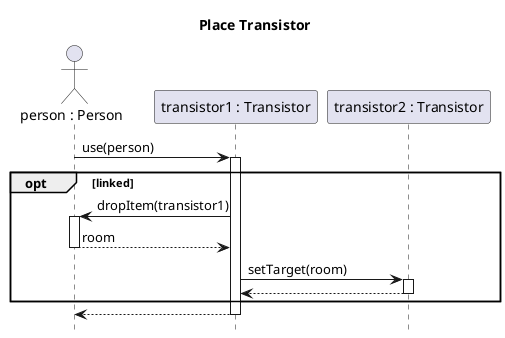 @startuml place-transistor

title Place Transistor
hide footbox
autoactivate on

actor "person : Person" as p
participant "transistor1 : Transistor" as tr1
participant "transistor2 : Transistor" as tr2

p -> tr1 : use(person)
	opt linked
		tr1 -> p : dropItem(transistor1)
		return room
		tr1 -> tr2 : setTarget(room)
		return
	end
return

@enduml